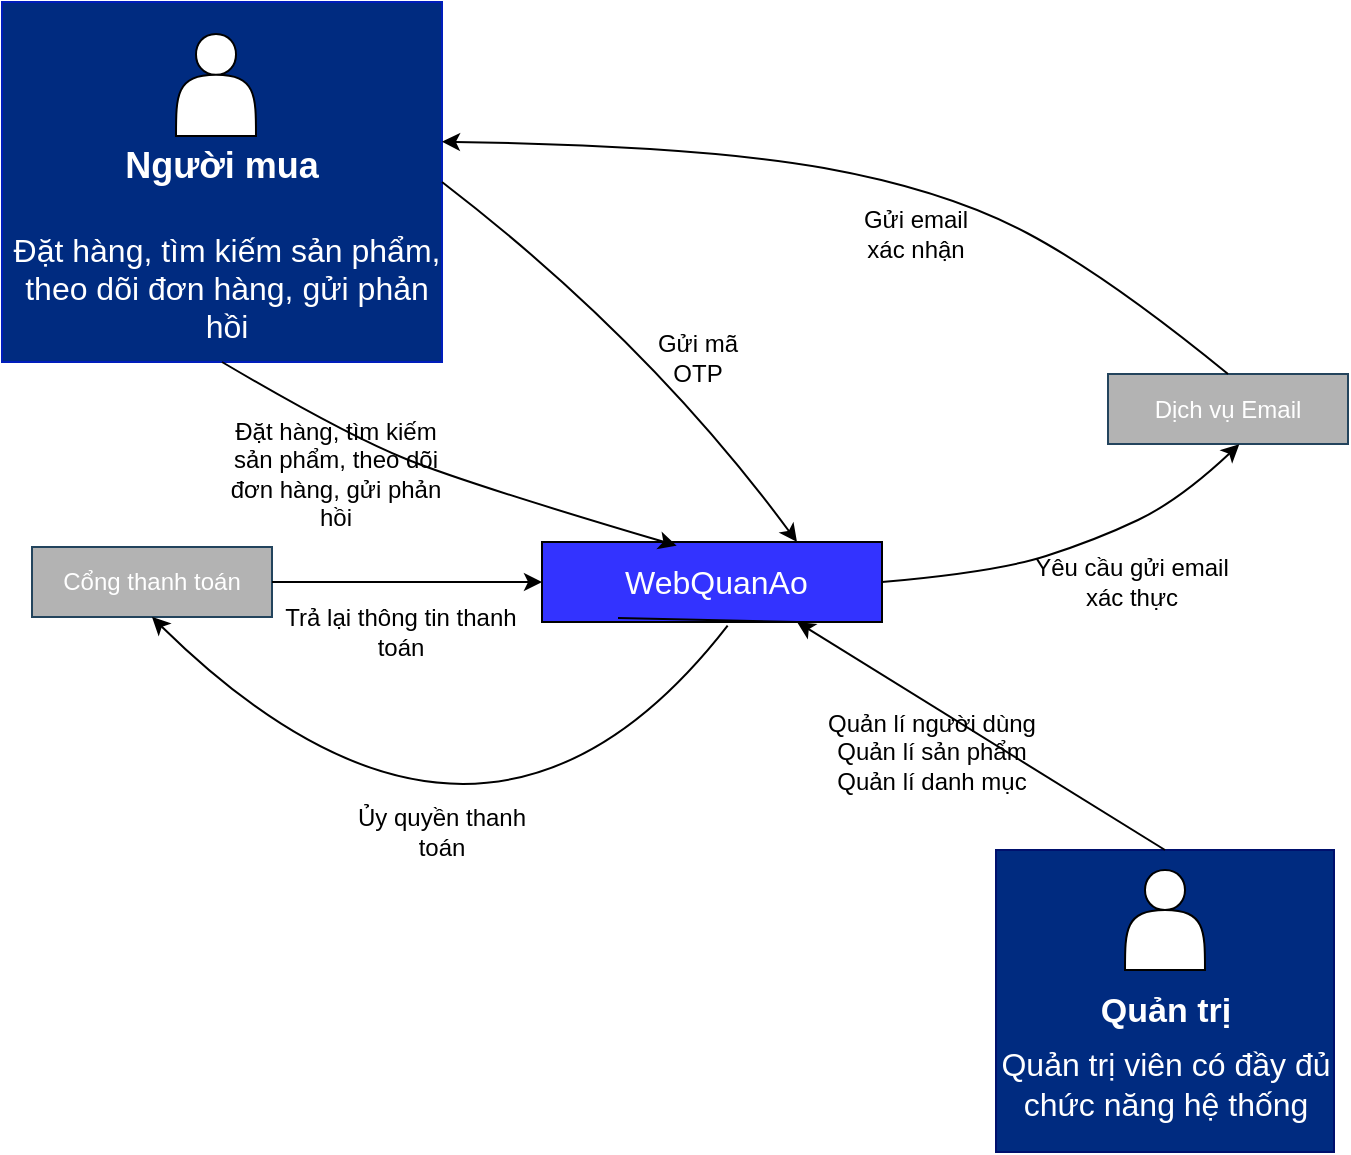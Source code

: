 <mxfile version="28.2.5">
  <diagram name="Trang-1" id="mToT4WDd83Ba0kc8yEaT">
    <mxGraphModel dx="1226" dy="661" grid="0" gridSize="10" guides="1" tooltips="1" connect="1" arrows="1" fold="1" page="1" pageScale="1" pageWidth="827" pageHeight="1169" background="#ffffff" math="0" shadow="0">
      <root>
        <mxCell id="0" />
        <mxCell id="1" parent="0" />
        <mxCell id="8S5W4qqkNXLUCZN-5G2f-1" value="" style="rounded=0;whiteSpace=wrap;html=1;fillColor=#002B80;fontColor=#ffffff;strokeColor=#001DBC;" parent="1" vertex="1">
          <mxGeometry x="80" y="110" width="220" height="180" as="geometry" />
        </mxCell>
        <mxCell id="8S5W4qqkNXLUCZN-5G2f-2" value="" style="shape=actor;whiteSpace=wrap;html=1;strokeColor=light-dark(#000000,#FFFFFF);" parent="1" vertex="1">
          <mxGeometry x="167" y="126" width="40" height="51" as="geometry" />
        </mxCell>
        <mxCell id="8S5W4qqkNXLUCZN-5G2f-3" value="&lt;span style=&quot;font-size: 18px;&quot;&gt;&lt;b&gt;Người mua&lt;/b&gt;&lt;/span&gt;" style="text;html=1;align=center;verticalAlign=middle;whiteSpace=wrap;rounded=0;fontColor=#FFFFFF;" parent="1" vertex="1">
          <mxGeometry x="139" y="177" width="102" height="30" as="geometry" />
        </mxCell>
        <mxCell id="8S5W4qqkNXLUCZN-5G2f-4" value="&lt;span style=&quot;font-size: 16px;&quot;&gt;Đặt hàng, tìm kiếm sản phẩm, theo dõi đơn hàng, gửi phản hồi&lt;/span&gt;" style="text;html=1;align=center;verticalAlign=middle;whiteSpace=wrap;rounded=0;fontColor=#FFFFFF;" parent="1" vertex="1">
          <mxGeometry x="80" y="223" width="225" height="60" as="geometry" />
        </mxCell>
        <mxCell id="8S5W4qqkNXLUCZN-5G2f-5" value="" style="rounded=0;whiteSpace=wrap;html=1;fillColor=#002B80;fontColor=#ffffff;strokeColor=#00106D;" parent="1" vertex="1">
          <mxGeometry x="577" y="534" width="169" height="151" as="geometry" />
        </mxCell>
        <mxCell id="8S5W4qqkNXLUCZN-5G2f-6" value="" style="shape=actor;whiteSpace=wrap;html=1;strokeColor=light-dark(#000000,#FFFFFF);" parent="1" vertex="1">
          <mxGeometry x="641.5" y="544" width="40" height="50" as="geometry" />
        </mxCell>
        <mxCell id="8S5W4qqkNXLUCZN-5G2f-7" value="&lt;span style=&quot;font-size: 16px;&quot;&gt;Quản trị viên có đầy đủ chức năng hệ thống&lt;/span&gt;" style="text;html=1;align=center;verticalAlign=middle;whiteSpace=wrap;rounded=0;fontColor=#FFFFFF;" parent="1" vertex="1">
          <mxGeometry x="577" y="624" width="170.25" height="53" as="geometry" />
        </mxCell>
        <mxCell id="8S5W4qqkNXLUCZN-5G2f-8" value="&lt;font color=&quot;#ffffff&quot;&gt;&lt;span style=&quot;font-size: 17px;&quot;&gt;&lt;b&gt;Quản trị&lt;/b&gt;&lt;/span&gt;&lt;/font&gt;" style="text;html=1;align=center;verticalAlign=middle;whiteSpace=wrap;rounded=0;" parent="1" vertex="1">
          <mxGeometry x="622.12" y="600" width="80" height="30" as="geometry" />
        </mxCell>
        <mxCell id="8S5W4qqkNXLUCZN-5G2f-10" value="&lt;span style=&quot;font-size: 16px;&quot;&gt;&lt;font style=&quot;color: light-dark(rgb(255, 255, 255), rgb(255, 255, 255));&quot;&gt;&amp;nbsp;WebQuanAo&lt;/font&gt;&lt;/span&gt;" style="rounded=0;whiteSpace=wrap;html=1;fillColor=#3333FF;" parent="1" vertex="1">
          <mxGeometry x="350" y="380" width="170" height="40" as="geometry" />
        </mxCell>
        <mxCell id="8S5W4qqkNXLUCZN-5G2f-11" value="Cổng thanh toán" style="whiteSpace=wrap;html=1;strokeColor=#23445d;fillColor=#B3B3B3;fontColor=#FFFFFF;" parent="1" vertex="1">
          <mxGeometry x="95" y="382.5" width="120" height="35" as="geometry" />
        </mxCell>
        <mxCell id="8S5W4qqkNXLUCZN-5G2f-15" value="" style="endArrow=classic;html=1;rounded=0;entryX=0;entryY=0.5;entryDx=0;entryDy=0;exitX=1;exitY=0.5;exitDx=0;exitDy=0;" parent="1" source="8S5W4qqkNXLUCZN-5G2f-11" target="8S5W4qqkNXLUCZN-5G2f-10" edge="1">
          <mxGeometry width="50" height="50" relative="1" as="geometry">
            <mxPoint x="390" y="340" as="sourcePoint" />
            <mxPoint x="440" y="290" as="targetPoint" />
          </mxGeometry>
        </mxCell>
        <mxCell id="8S5W4qqkNXLUCZN-5G2f-17" value="Ủy quyền thanh toán" style="text;html=1;align=center;verticalAlign=middle;whiteSpace=wrap;rounded=0;" parent="1" vertex="1">
          <mxGeometry x="250" y="500" width="100" height="49" as="geometry" />
        </mxCell>
        <mxCell id="8S5W4qqkNXLUCZN-5G2f-18" value="" style="endArrow=classic;html=1;rounded=0;exitX=0.546;exitY=1.045;exitDx=0;exitDy=0;exitPerimeter=0;entryX=0.5;entryY=1;entryDx=0;entryDy=0;curved=1;" parent="1" source="8S5W4qqkNXLUCZN-5G2f-10" target="8S5W4qqkNXLUCZN-5G2f-11" edge="1">
          <mxGeometry width="50" height="50" relative="1" as="geometry">
            <mxPoint x="390" y="360" as="sourcePoint" />
            <mxPoint x="140" y="420" as="targetPoint" />
            <Array as="points">
              <mxPoint x="320" y="580" />
            </Array>
          </mxGeometry>
        </mxCell>
        <mxCell id="8S5W4qqkNXLUCZN-5G2f-19" value="Trả lại thông tin thanh toán" style="text;html=1;align=center;verticalAlign=middle;whiteSpace=wrap;rounded=0;" parent="1" vertex="1">
          <mxGeometry x="215" y="410" width="129" height="30" as="geometry" />
        </mxCell>
        <mxCell id="8S5W4qqkNXLUCZN-5G2f-22" value="&lt;p data-pm-slice=&quot;1 1 []&quot;&gt;Đặt hàng, tìm kiếm sản phẩm, theo dõi đơn hàng, gửi phản hồi&lt;/p&gt;" style="text;html=1;align=center;verticalAlign=middle;whiteSpace=wrap;rounded=0;" parent="1" vertex="1">
          <mxGeometry x="187" y="331" width="120" height="30" as="geometry" />
        </mxCell>
        <mxCell id="8S5W4qqkNXLUCZN-5G2f-23" value="&lt;div&gt;Quản lí người dùng&lt;/div&gt;Quản lí sản phẩm&lt;div&gt;Quản lí danh mục&lt;/div&gt;" style="text;html=1;align=center;verticalAlign=middle;whiteSpace=wrap;rounded=0;" parent="1" vertex="1">
          <mxGeometry x="487" y="470" width="116" height="30" as="geometry" />
        </mxCell>
        <mxCell id="NIt2zrW102_OlSJnvF26-3" value="Dịch vụ Email" style="whiteSpace=wrap;html=1;strokeColor=#23445d;fillColor=#B3B3B3;fontColor=#FFFFFF;" vertex="1" parent="1">
          <mxGeometry x="633" y="296" width="120" height="35" as="geometry" />
        </mxCell>
        <mxCell id="NIt2zrW102_OlSJnvF26-4" value="" style="endArrow=none;html=1;rounded=0;entryX=0.75;entryY=1;entryDx=0;entryDy=0;" edge="1" parent="1" target="8S5W4qqkNXLUCZN-5G2f-10">
          <mxGeometry width="50" height="50" relative="1" as="geometry">
            <mxPoint x="388" y="418" as="sourcePoint" />
            <mxPoint x="438" y="368" as="targetPoint" />
          </mxGeometry>
        </mxCell>
        <mxCell id="NIt2zrW102_OlSJnvF26-7" value="" style="endArrow=classic;html=1;rounded=0;entryX=0.547;entryY=1.005;entryDx=0;entryDy=0;exitX=1;exitY=0.5;exitDx=0;exitDy=0;entryPerimeter=0;curved=1;" edge="1" parent="1" source="8S5W4qqkNXLUCZN-5G2f-10" target="NIt2zrW102_OlSJnvF26-3">
          <mxGeometry width="50" height="50" relative="1" as="geometry">
            <mxPoint x="388" y="518" as="sourcePoint" />
            <mxPoint x="438" y="468" as="targetPoint" />
            <Array as="points">
              <mxPoint x="577" y="395" />
              <mxPoint x="627" y="379" />
              <mxPoint x="669" y="359" />
            </Array>
          </mxGeometry>
        </mxCell>
        <mxCell id="NIt2zrW102_OlSJnvF26-10" value="" style="endArrow=classic;html=1;rounded=0;entryX=0.396;entryY=0.046;entryDx=0;entryDy=0;entryPerimeter=0;exitX=0.5;exitY=1;exitDx=0;exitDy=0;curved=1;" edge="1" parent="1" source="8S5W4qqkNXLUCZN-5G2f-1" target="8S5W4qqkNXLUCZN-5G2f-10">
          <mxGeometry width="50" height="50" relative="1" as="geometry">
            <mxPoint x="368" y="378" as="sourcePoint" />
            <mxPoint x="418" y="328" as="targetPoint" />
            <Array as="points">
              <mxPoint x="251" y="326" />
              <mxPoint x="313" y="351" />
            </Array>
          </mxGeometry>
        </mxCell>
        <mxCell id="NIt2zrW102_OlSJnvF26-12" value="Gửi email xác nhận" style="text;html=1;align=center;verticalAlign=middle;whiteSpace=wrap;rounded=0;" vertex="1" parent="1">
          <mxGeometry x="507" y="211" width="60" height="30" as="geometry" />
        </mxCell>
        <mxCell id="NIt2zrW102_OlSJnvF26-15" value="" style="endArrow=classic;html=1;rounded=0;entryX=0.75;entryY=0;entryDx=0;entryDy=0;exitX=1;exitY=0.5;exitDx=0;exitDy=0;curved=1;" edge="1" parent="1" source="8S5W4qqkNXLUCZN-5G2f-1" target="8S5W4qqkNXLUCZN-5G2f-10">
          <mxGeometry width="50" height="50" relative="1" as="geometry">
            <mxPoint x="415" y="294" as="sourcePoint" />
            <mxPoint x="418" y="328" as="targetPoint" />
            <Array as="points">
              <mxPoint x="403" y="279" />
            </Array>
          </mxGeometry>
        </mxCell>
        <mxCell id="NIt2zrW102_OlSJnvF26-16" value="" style="endArrow=classic;html=1;rounded=0;entryX=1;entryY=0.388;entryDx=0;entryDy=0;entryPerimeter=0;exitX=0.5;exitY=0;exitDx=0;exitDy=0;curved=1;" edge="1" parent="1" source="NIt2zrW102_OlSJnvF26-3" target="8S5W4qqkNXLUCZN-5G2f-1">
          <mxGeometry width="50" height="50" relative="1" as="geometry">
            <mxPoint x="368" y="378" as="sourcePoint" />
            <mxPoint x="418" y="328" as="targetPoint" />
            <Array as="points">
              <mxPoint x="633" y="247" />
              <mxPoint x="552" y="204" />
              <mxPoint x="430" y="182" />
            </Array>
          </mxGeometry>
        </mxCell>
        <mxCell id="NIt2zrW102_OlSJnvF26-19" value="Yêu cầu gửi email xác thực" style="text;html=1;align=center;verticalAlign=middle;whiteSpace=wrap;rounded=0;" vertex="1" parent="1">
          <mxGeometry x="590.5" y="385" width="107.5" height="30" as="geometry" />
        </mxCell>
        <mxCell id="NIt2zrW102_OlSJnvF26-20" value="" style="endArrow=classic;html=1;rounded=0;entryX=0.75;entryY=1;entryDx=0;entryDy=0;exitX=0.5;exitY=0;exitDx=0;exitDy=0;" edge="1" parent="1" source="8S5W4qqkNXLUCZN-5G2f-5" target="8S5W4qqkNXLUCZN-5G2f-10">
          <mxGeometry width="50" height="50" relative="1" as="geometry">
            <mxPoint x="423" y="383" as="sourcePoint" />
            <mxPoint x="473" y="333" as="targetPoint" />
          </mxGeometry>
        </mxCell>
        <mxCell id="NIt2zrW102_OlSJnvF26-21" value="Gửi mã OTP" style="text;html=1;align=center;verticalAlign=middle;whiteSpace=wrap;rounded=0;" vertex="1" parent="1">
          <mxGeometry x="398" y="273" width="60" height="30" as="geometry" />
        </mxCell>
      </root>
    </mxGraphModel>
  </diagram>
</mxfile>
